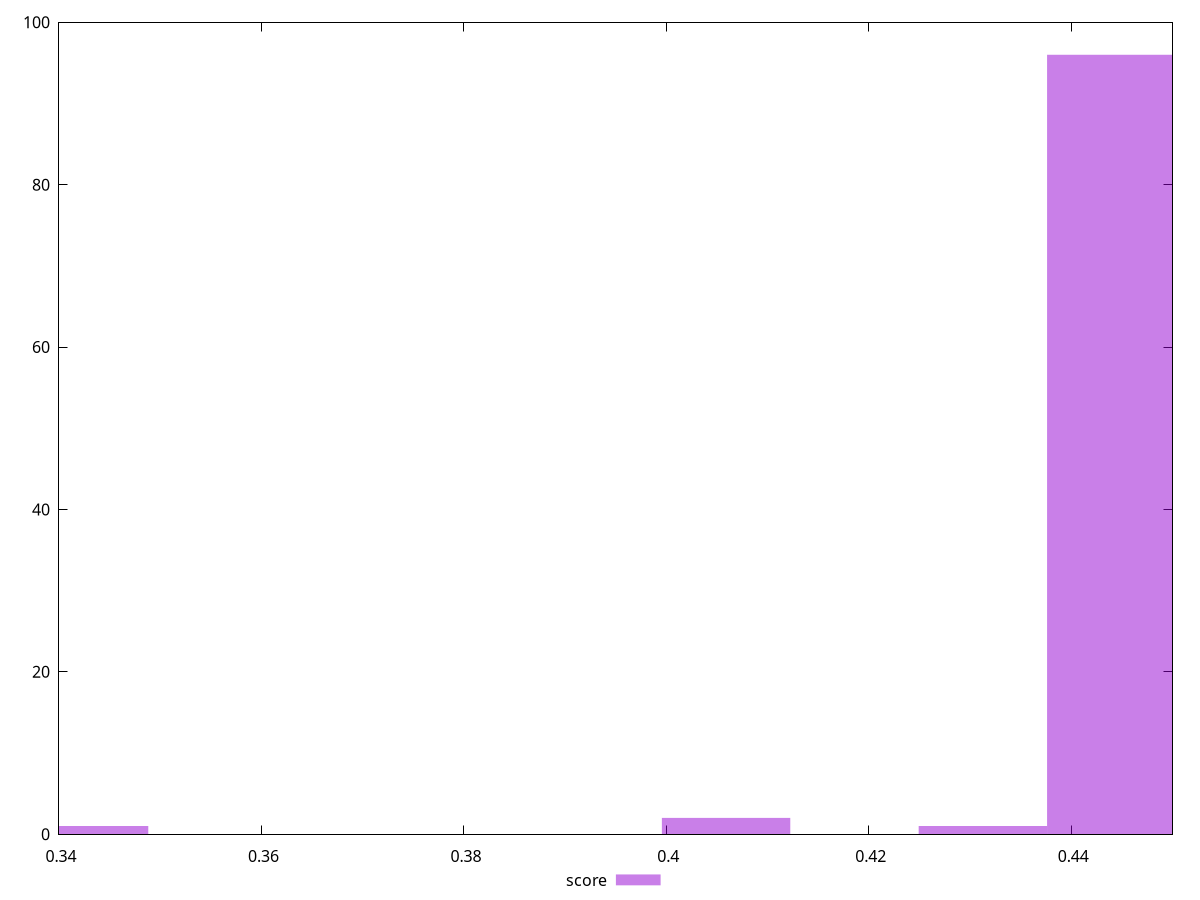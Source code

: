 reset

$score <<EOF
0.34247692713227434 1
0.4058985803049177 2
0.44395157220850373 96
0.43126724157397506 1
EOF

set key outside below
set boxwidth 0.012684330634528678
set xrange [0.34:0.45]
set yrange [0:100]
set trange [0:100]
set style fill transparent solid 0.5 noborder
set terminal svg size 640, 490 enhanced background rgb 'white'
set output "report_00017_2021-02-10T15-08-03.406Z/render-blocking-resources/samples/pages+cached/score/histogram.svg"

plot $score title "score" with boxes

reset
